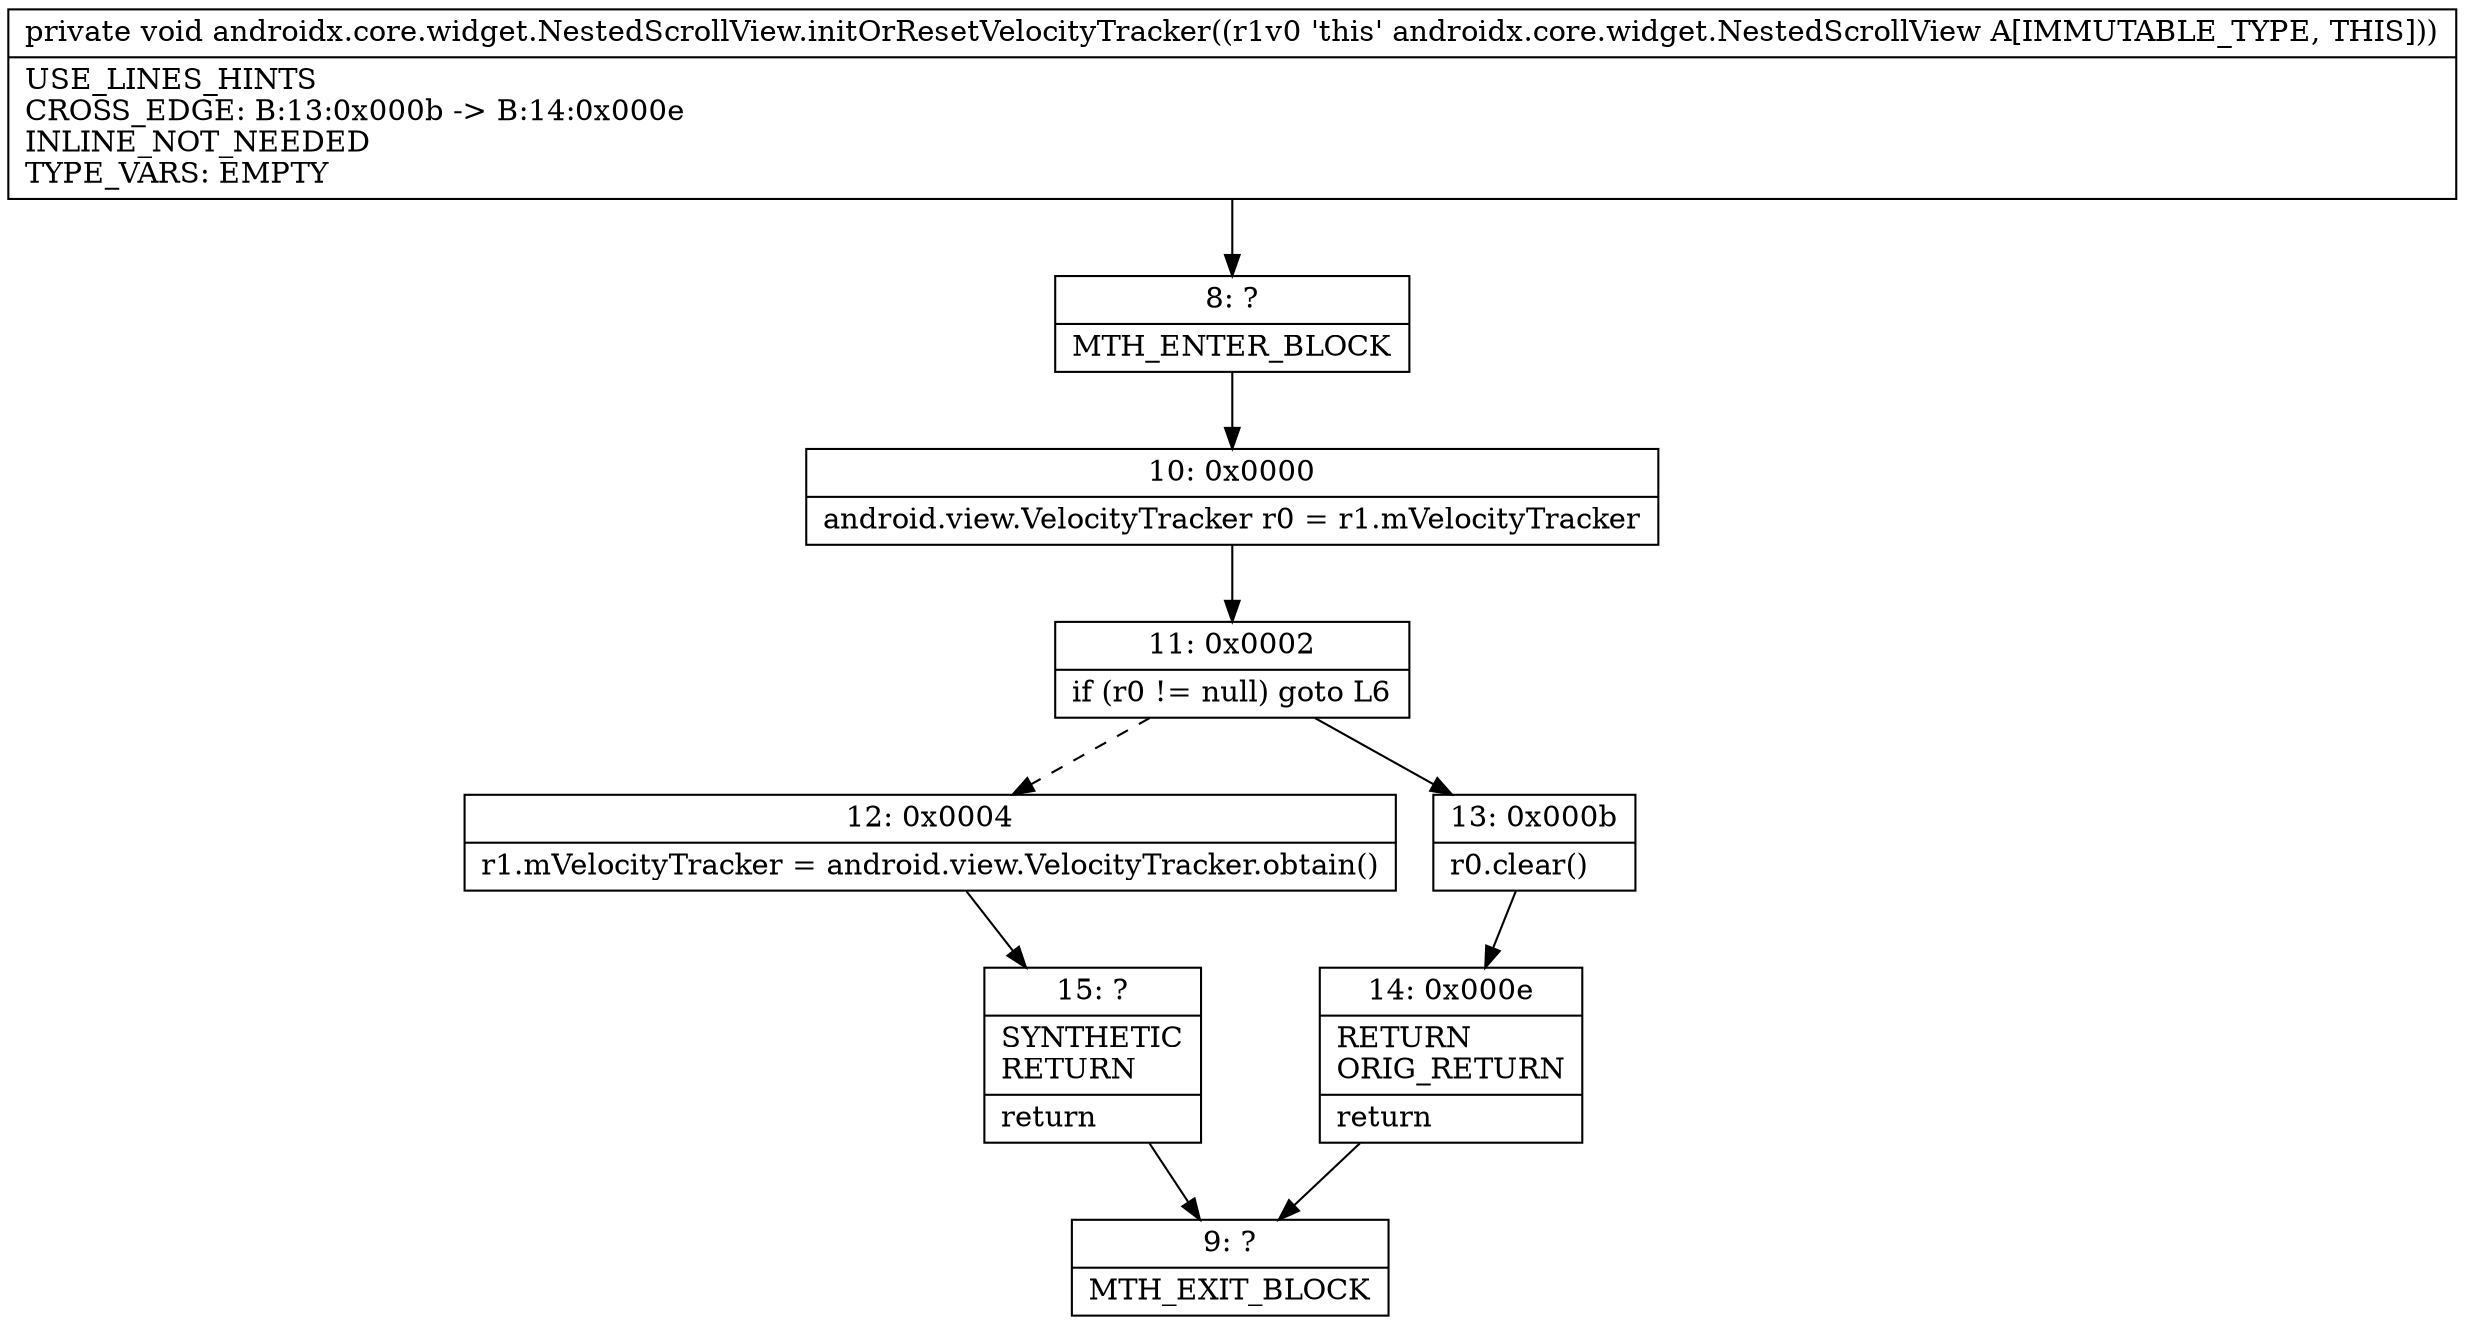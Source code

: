 digraph "CFG forandroidx.core.widget.NestedScrollView.initOrResetVelocityTracker()V" {
Node_8 [shape=record,label="{8\:\ ?|MTH_ENTER_BLOCK\l}"];
Node_10 [shape=record,label="{10\:\ 0x0000|android.view.VelocityTracker r0 = r1.mVelocityTracker\l}"];
Node_11 [shape=record,label="{11\:\ 0x0002|if (r0 != null) goto L6\l}"];
Node_12 [shape=record,label="{12\:\ 0x0004|r1.mVelocityTracker = android.view.VelocityTracker.obtain()\l}"];
Node_15 [shape=record,label="{15\:\ ?|SYNTHETIC\lRETURN\l|return\l}"];
Node_9 [shape=record,label="{9\:\ ?|MTH_EXIT_BLOCK\l}"];
Node_13 [shape=record,label="{13\:\ 0x000b|r0.clear()\l}"];
Node_14 [shape=record,label="{14\:\ 0x000e|RETURN\lORIG_RETURN\l|return\l}"];
MethodNode[shape=record,label="{private void androidx.core.widget.NestedScrollView.initOrResetVelocityTracker((r1v0 'this' androidx.core.widget.NestedScrollView A[IMMUTABLE_TYPE, THIS]))  | USE_LINES_HINTS\lCROSS_EDGE: B:13:0x000b \-\> B:14:0x000e\lINLINE_NOT_NEEDED\lTYPE_VARS: EMPTY\l}"];
MethodNode -> Node_8;Node_8 -> Node_10;
Node_10 -> Node_11;
Node_11 -> Node_12[style=dashed];
Node_11 -> Node_13;
Node_12 -> Node_15;
Node_15 -> Node_9;
Node_13 -> Node_14;
Node_14 -> Node_9;
}

